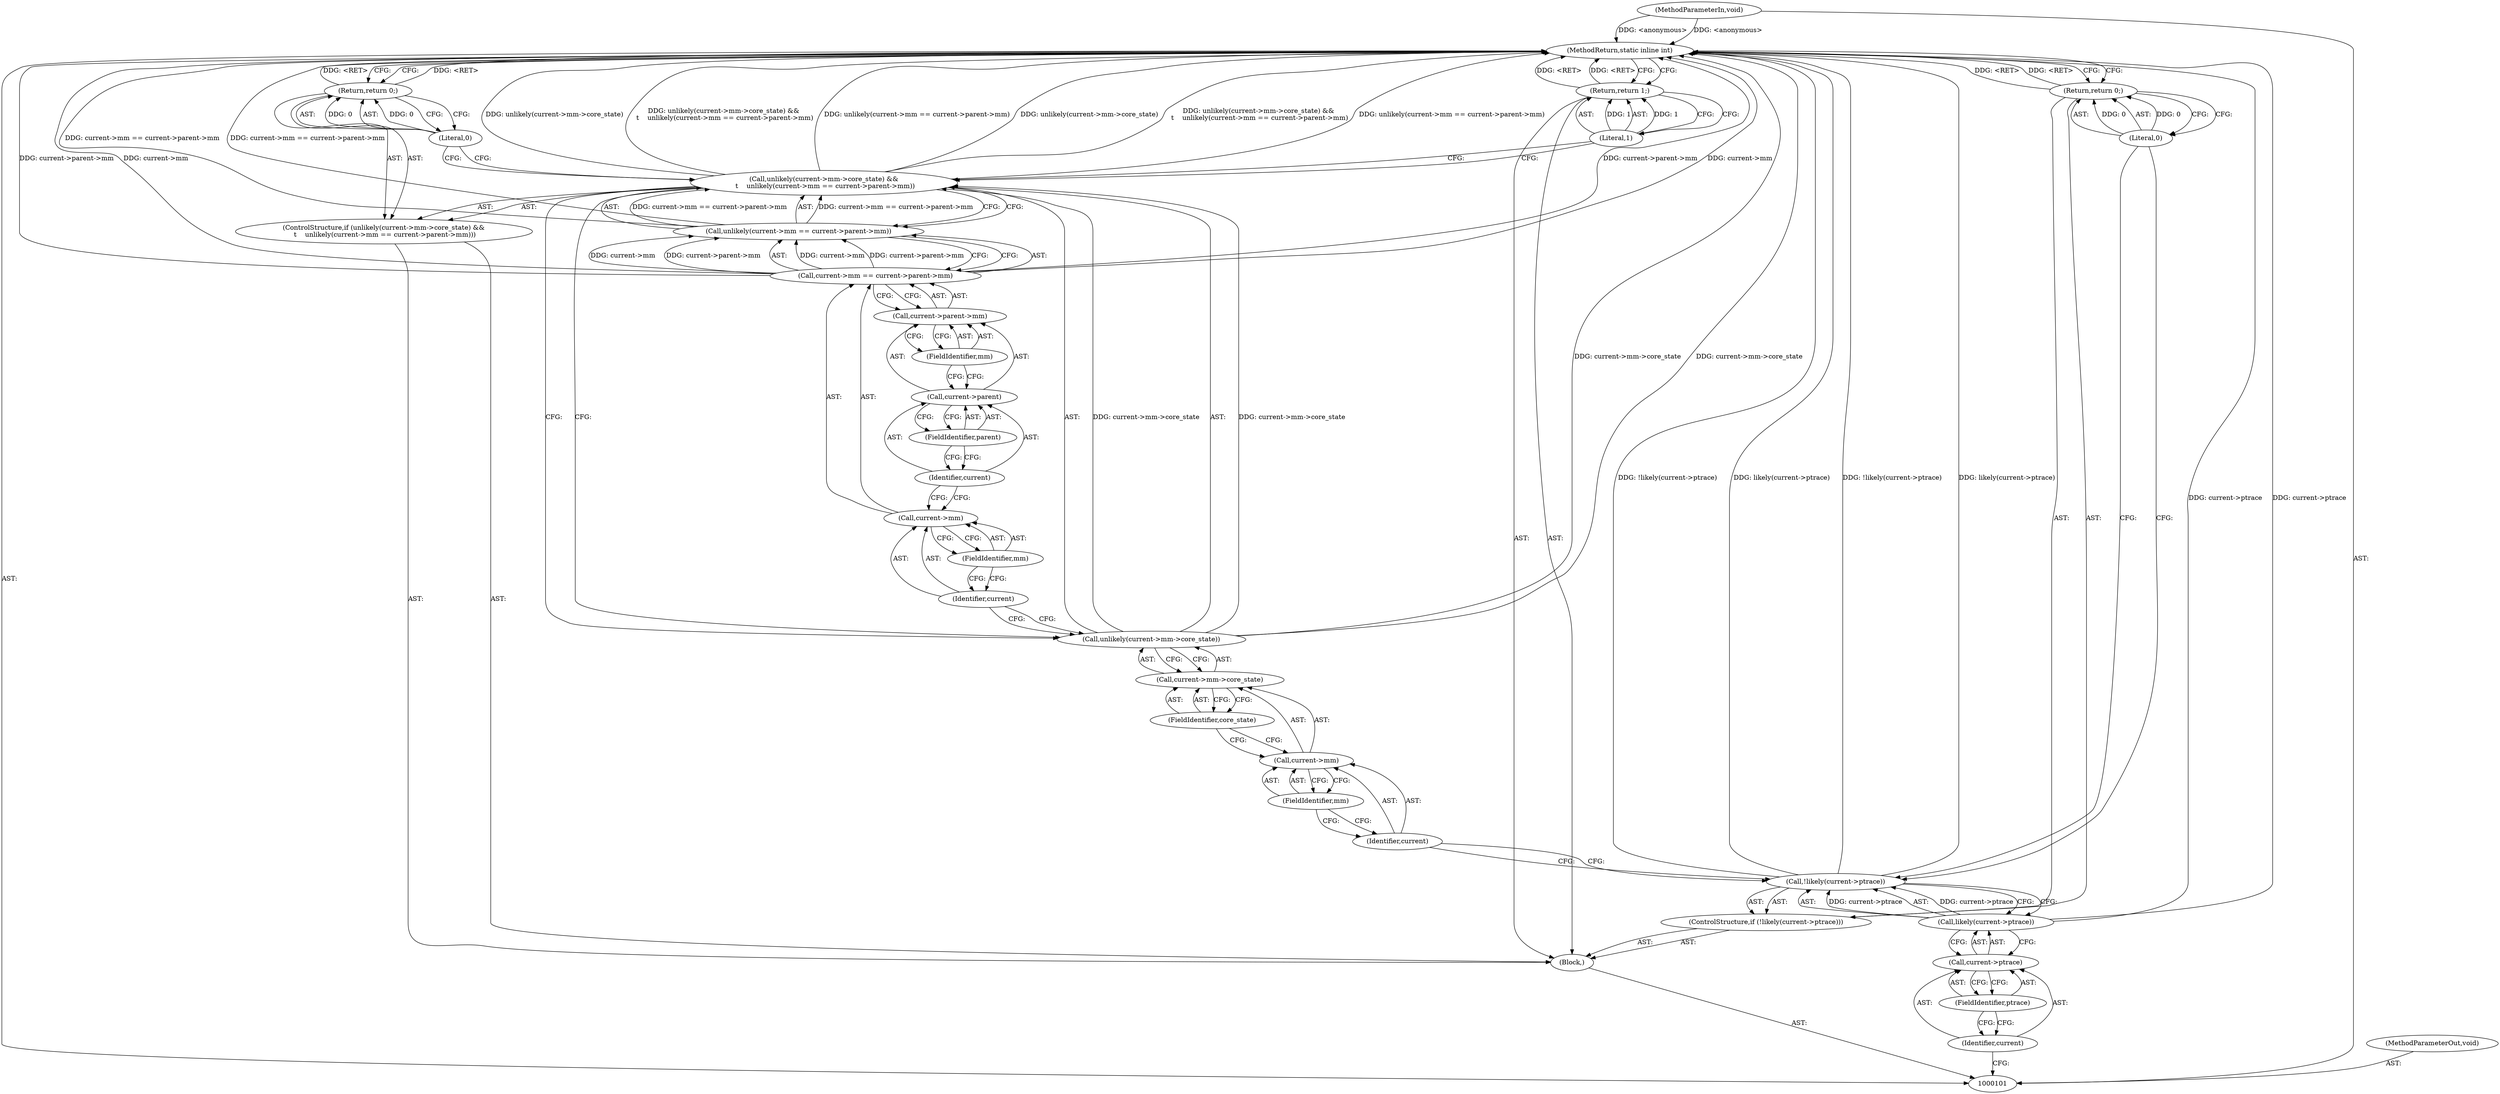 digraph "0_linux_9899d11f654474d2d54ea52ceaa2a1f4db3abd68_3" {
"1000134" [label="(MethodReturn,static inline int)"];
"1000102" [label="(MethodParameterIn,void)"];
"1000167" [label="(MethodParameterOut,void)"];
"1000115" [label="(Call,current->mm->core_state)"];
"1000116" [label="(Call,current->mm)"];
"1000117" [label="(Identifier,current)"];
"1000112" [label="(ControlStructure,if (unlikely(current->mm->core_state) &&\n \t    unlikely(current->mm == current->parent->mm)))"];
"1000118" [label="(FieldIdentifier,mm)"];
"1000119" [label="(FieldIdentifier,core_state)"];
"1000113" [label="(Call,unlikely(current->mm->core_state) &&\n \t    unlikely(current->mm == current->parent->mm))"];
"1000114" [label="(Call,unlikely(current->mm->core_state))"];
"1000121" [label="(Call,current->mm == current->parent->mm)"];
"1000122" [label="(Call,current->mm)"];
"1000123" [label="(Identifier,current)"];
"1000124" [label="(FieldIdentifier,mm)"];
"1000125" [label="(Call,current->parent->mm)"];
"1000126" [label="(Call,current->parent)"];
"1000127" [label="(Identifier,current)"];
"1000128" [label="(FieldIdentifier,parent)"];
"1000129" [label="(FieldIdentifier,mm)"];
"1000120" [label="(Call,unlikely(current->mm == current->parent->mm))"];
"1000103" [label="(Block,)"];
"1000130" [label="(Return,return 0;)"];
"1000131" [label="(Literal,0)"];
"1000132" [label="(Return,return 1;)"];
"1000133" [label="(Literal,1)"];
"1000104" [label="(ControlStructure,if (!likely(current->ptrace)))"];
"1000107" [label="(Call,current->ptrace)"];
"1000108" [label="(Identifier,current)"];
"1000109" [label="(FieldIdentifier,ptrace)"];
"1000105" [label="(Call,!likely(current->ptrace))"];
"1000106" [label="(Call,likely(current->ptrace))"];
"1000110" [label="(Return,return 0;)"];
"1000111" [label="(Literal,0)"];
"1000134" -> "1000101"  [label="AST: "];
"1000134" -> "1000110"  [label="CFG: "];
"1000134" -> "1000130"  [label="CFG: "];
"1000134" -> "1000132"  [label="CFG: "];
"1000110" -> "1000134"  [label="DDG: <RET>"];
"1000121" -> "1000134"  [label="DDG: current->parent->mm"];
"1000121" -> "1000134"  [label="DDG: current->mm"];
"1000106" -> "1000134"  [label="DDG: current->ptrace"];
"1000105" -> "1000134"  [label="DDG: !likely(current->ptrace)"];
"1000105" -> "1000134"  [label="DDG: likely(current->ptrace)"];
"1000113" -> "1000134"  [label="DDG: unlikely(current->mm->core_state)"];
"1000113" -> "1000134"  [label="DDG: unlikely(current->mm->core_state) &&\n \t    unlikely(current->mm == current->parent->mm)"];
"1000113" -> "1000134"  [label="DDG: unlikely(current->mm == current->parent->mm)"];
"1000102" -> "1000134"  [label="DDG: <anonymous>"];
"1000114" -> "1000134"  [label="DDG: current->mm->core_state"];
"1000120" -> "1000134"  [label="DDG: current->mm == current->parent->mm"];
"1000132" -> "1000134"  [label="DDG: <RET>"];
"1000130" -> "1000134"  [label="DDG: <RET>"];
"1000102" -> "1000101"  [label="AST: "];
"1000102" -> "1000134"  [label="DDG: <anonymous>"];
"1000167" -> "1000101"  [label="AST: "];
"1000115" -> "1000114"  [label="AST: "];
"1000115" -> "1000119"  [label="CFG: "];
"1000116" -> "1000115"  [label="AST: "];
"1000119" -> "1000115"  [label="AST: "];
"1000114" -> "1000115"  [label="CFG: "];
"1000116" -> "1000115"  [label="AST: "];
"1000116" -> "1000118"  [label="CFG: "];
"1000117" -> "1000116"  [label="AST: "];
"1000118" -> "1000116"  [label="AST: "];
"1000119" -> "1000116"  [label="CFG: "];
"1000117" -> "1000116"  [label="AST: "];
"1000117" -> "1000105"  [label="CFG: "];
"1000118" -> "1000117"  [label="CFG: "];
"1000112" -> "1000103"  [label="AST: "];
"1000113" -> "1000112"  [label="AST: "];
"1000130" -> "1000112"  [label="AST: "];
"1000118" -> "1000116"  [label="AST: "];
"1000118" -> "1000117"  [label="CFG: "];
"1000116" -> "1000118"  [label="CFG: "];
"1000119" -> "1000115"  [label="AST: "];
"1000119" -> "1000116"  [label="CFG: "];
"1000115" -> "1000119"  [label="CFG: "];
"1000113" -> "1000112"  [label="AST: "];
"1000113" -> "1000114"  [label="CFG: "];
"1000113" -> "1000120"  [label="CFG: "];
"1000114" -> "1000113"  [label="AST: "];
"1000120" -> "1000113"  [label="AST: "];
"1000131" -> "1000113"  [label="CFG: "];
"1000133" -> "1000113"  [label="CFG: "];
"1000113" -> "1000134"  [label="DDG: unlikely(current->mm->core_state)"];
"1000113" -> "1000134"  [label="DDG: unlikely(current->mm->core_state) &&\n \t    unlikely(current->mm == current->parent->mm)"];
"1000113" -> "1000134"  [label="DDG: unlikely(current->mm == current->parent->mm)"];
"1000114" -> "1000113"  [label="DDG: current->mm->core_state"];
"1000120" -> "1000113"  [label="DDG: current->mm == current->parent->mm"];
"1000114" -> "1000113"  [label="AST: "];
"1000114" -> "1000115"  [label="CFG: "];
"1000115" -> "1000114"  [label="AST: "];
"1000123" -> "1000114"  [label="CFG: "];
"1000113" -> "1000114"  [label="CFG: "];
"1000114" -> "1000134"  [label="DDG: current->mm->core_state"];
"1000114" -> "1000113"  [label="DDG: current->mm->core_state"];
"1000121" -> "1000120"  [label="AST: "];
"1000121" -> "1000125"  [label="CFG: "];
"1000122" -> "1000121"  [label="AST: "];
"1000125" -> "1000121"  [label="AST: "];
"1000120" -> "1000121"  [label="CFG: "];
"1000121" -> "1000134"  [label="DDG: current->parent->mm"];
"1000121" -> "1000134"  [label="DDG: current->mm"];
"1000121" -> "1000120"  [label="DDG: current->mm"];
"1000121" -> "1000120"  [label="DDG: current->parent->mm"];
"1000122" -> "1000121"  [label="AST: "];
"1000122" -> "1000124"  [label="CFG: "];
"1000123" -> "1000122"  [label="AST: "];
"1000124" -> "1000122"  [label="AST: "];
"1000127" -> "1000122"  [label="CFG: "];
"1000123" -> "1000122"  [label="AST: "];
"1000123" -> "1000114"  [label="CFG: "];
"1000124" -> "1000123"  [label="CFG: "];
"1000124" -> "1000122"  [label="AST: "];
"1000124" -> "1000123"  [label="CFG: "];
"1000122" -> "1000124"  [label="CFG: "];
"1000125" -> "1000121"  [label="AST: "];
"1000125" -> "1000129"  [label="CFG: "];
"1000126" -> "1000125"  [label="AST: "];
"1000129" -> "1000125"  [label="AST: "];
"1000121" -> "1000125"  [label="CFG: "];
"1000126" -> "1000125"  [label="AST: "];
"1000126" -> "1000128"  [label="CFG: "];
"1000127" -> "1000126"  [label="AST: "];
"1000128" -> "1000126"  [label="AST: "];
"1000129" -> "1000126"  [label="CFG: "];
"1000127" -> "1000126"  [label="AST: "];
"1000127" -> "1000122"  [label="CFG: "];
"1000128" -> "1000127"  [label="CFG: "];
"1000128" -> "1000126"  [label="AST: "];
"1000128" -> "1000127"  [label="CFG: "];
"1000126" -> "1000128"  [label="CFG: "];
"1000129" -> "1000125"  [label="AST: "];
"1000129" -> "1000126"  [label="CFG: "];
"1000125" -> "1000129"  [label="CFG: "];
"1000120" -> "1000113"  [label="AST: "];
"1000120" -> "1000121"  [label="CFG: "];
"1000121" -> "1000120"  [label="AST: "];
"1000113" -> "1000120"  [label="CFG: "];
"1000120" -> "1000134"  [label="DDG: current->mm == current->parent->mm"];
"1000120" -> "1000113"  [label="DDG: current->mm == current->parent->mm"];
"1000121" -> "1000120"  [label="DDG: current->mm"];
"1000121" -> "1000120"  [label="DDG: current->parent->mm"];
"1000103" -> "1000101"  [label="AST: "];
"1000104" -> "1000103"  [label="AST: "];
"1000112" -> "1000103"  [label="AST: "];
"1000132" -> "1000103"  [label="AST: "];
"1000130" -> "1000112"  [label="AST: "];
"1000130" -> "1000131"  [label="CFG: "];
"1000131" -> "1000130"  [label="AST: "];
"1000134" -> "1000130"  [label="CFG: "];
"1000130" -> "1000134"  [label="DDG: <RET>"];
"1000131" -> "1000130"  [label="DDG: 0"];
"1000131" -> "1000130"  [label="AST: "];
"1000131" -> "1000113"  [label="CFG: "];
"1000130" -> "1000131"  [label="CFG: "];
"1000131" -> "1000130"  [label="DDG: 0"];
"1000132" -> "1000103"  [label="AST: "];
"1000132" -> "1000133"  [label="CFG: "];
"1000133" -> "1000132"  [label="AST: "];
"1000134" -> "1000132"  [label="CFG: "];
"1000132" -> "1000134"  [label="DDG: <RET>"];
"1000133" -> "1000132"  [label="DDG: 1"];
"1000133" -> "1000132"  [label="AST: "];
"1000133" -> "1000113"  [label="CFG: "];
"1000132" -> "1000133"  [label="CFG: "];
"1000133" -> "1000132"  [label="DDG: 1"];
"1000104" -> "1000103"  [label="AST: "];
"1000105" -> "1000104"  [label="AST: "];
"1000110" -> "1000104"  [label="AST: "];
"1000107" -> "1000106"  [label="AST: "];
"1000107" -> "1000109"  [label="CFG: "];
"1000108" -> "1000107"  [label="AST: "];
"1000109" -> "1000107"  [label="AST: "];
"1000106" -> "1000107"  [label="CFG: "];
"1000108" -> "1000107"  [label="AST: "];
"1000108" -> "1000101"  [label="CFG: "];
"1000109" -> "1000108"  [label="CFG: "];
"1000109" -> "1000107"  [label="AST: "];
"1000109" -> "1000108"  [label="CFG: "];
"1000107" -> "1000109"  [label="CFG: "];
"1000105" -> "1000104"  [label="AST: "];
"1000105" -> "1000106"  [label="CFG: "];
"1000106" -> "1000105"  [label="AST: "];
"1000111" -> "1000105"  [label="CFG: "];
"1000117" -> "1000105"  [label="CFG: "];
"1000105" -> "1000134"  [label="DDG: !likely(current->ptrace)"];
"1000105" -> "1000134"  [label="DDG: likely(current->ptrace)"];
"1000106" -> "1000105"  [label="DDG: current->ptrace"];
"1000106" -> "1000105"  [label="AST: "];
"1000106" -> "1000107"  [label="CFG: "];
"1000107" -> "1000106"  [label="AST: "];
"1000105" -> "1000106"  [label="CFG: "];
"1000106" -> "1000134"  [label="DDG: current->ptrace"];
"1000106" -> "1000105"  [label="DDG: current->ptrace"];
"1000110" -> "1000104"  [label="AST: "];
"1000110" -> "1000111"  [label="CFG: "];
"1000111" -> "1000110"  [label="AST: "];
"1000134" -> "1000110"  [label="CFG: "];
"1000110" -> "1000134"  [label="DDG: <RET>"];
"1000111" -> "1000110"  [label="DDG: 0"];
"1000111" -> "1000110"  [label="AST: "];
"1000111" -> "1000105"  [label="CFG: "];
"1000110" -> "1000111"  [label="CFG: "];
"1000111" -> "1000110"  [label="DDG: 0"];
}
